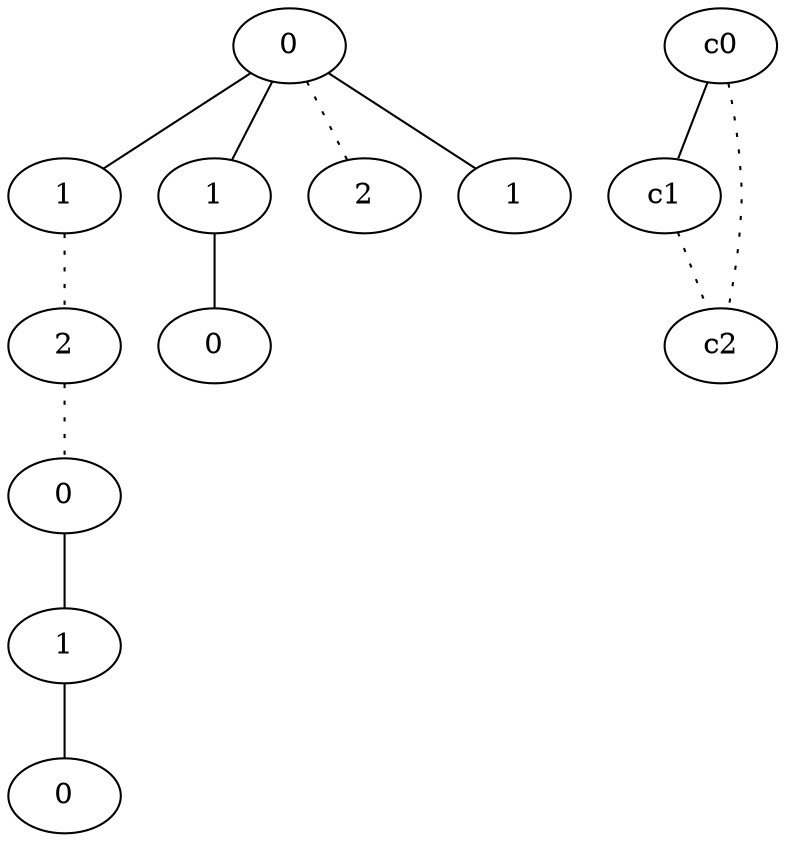 graph {
a0[label=0];
a1[label=1];
a2[label=2];
a3[label=0];
a4[label=1];
a5[label=0];
a6[label=1];
a7[label=0];
a8[label=2];
a9[label=1];
a0 -- a1;
a0 -- a6;
a0 -- a8 [style=dotted];
a0 -- a9;
a1 -- a2 [style=dotted];
a2 -- a3 [style=dotted];
a3 -- a4;
a4 -- a5;
a6 -- a7;
c0 -- c1;
c0 -- c2 [style=dotted];
c1 -- c2 [style=dotted];
}
